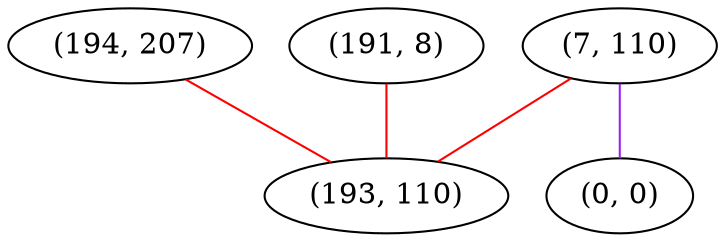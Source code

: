 graph "" {
"(194, 207)";
"(191, 8)";
"(7, 110)";
"(0, 0)";
"(193, 110)";
"(194, 207)" -- "(193, 110)"  [color=red, key=0, weight=1];
"(191, 8)" -- "(193, 110)"  [color=red, key=0, weight=1];
"(7, 110)" -- "(0, 0)"  [color=purple, key=0, weight=4];
"(7, 110)" -- "(193, 110)"  [color=red, key=0, weight=1];
}
